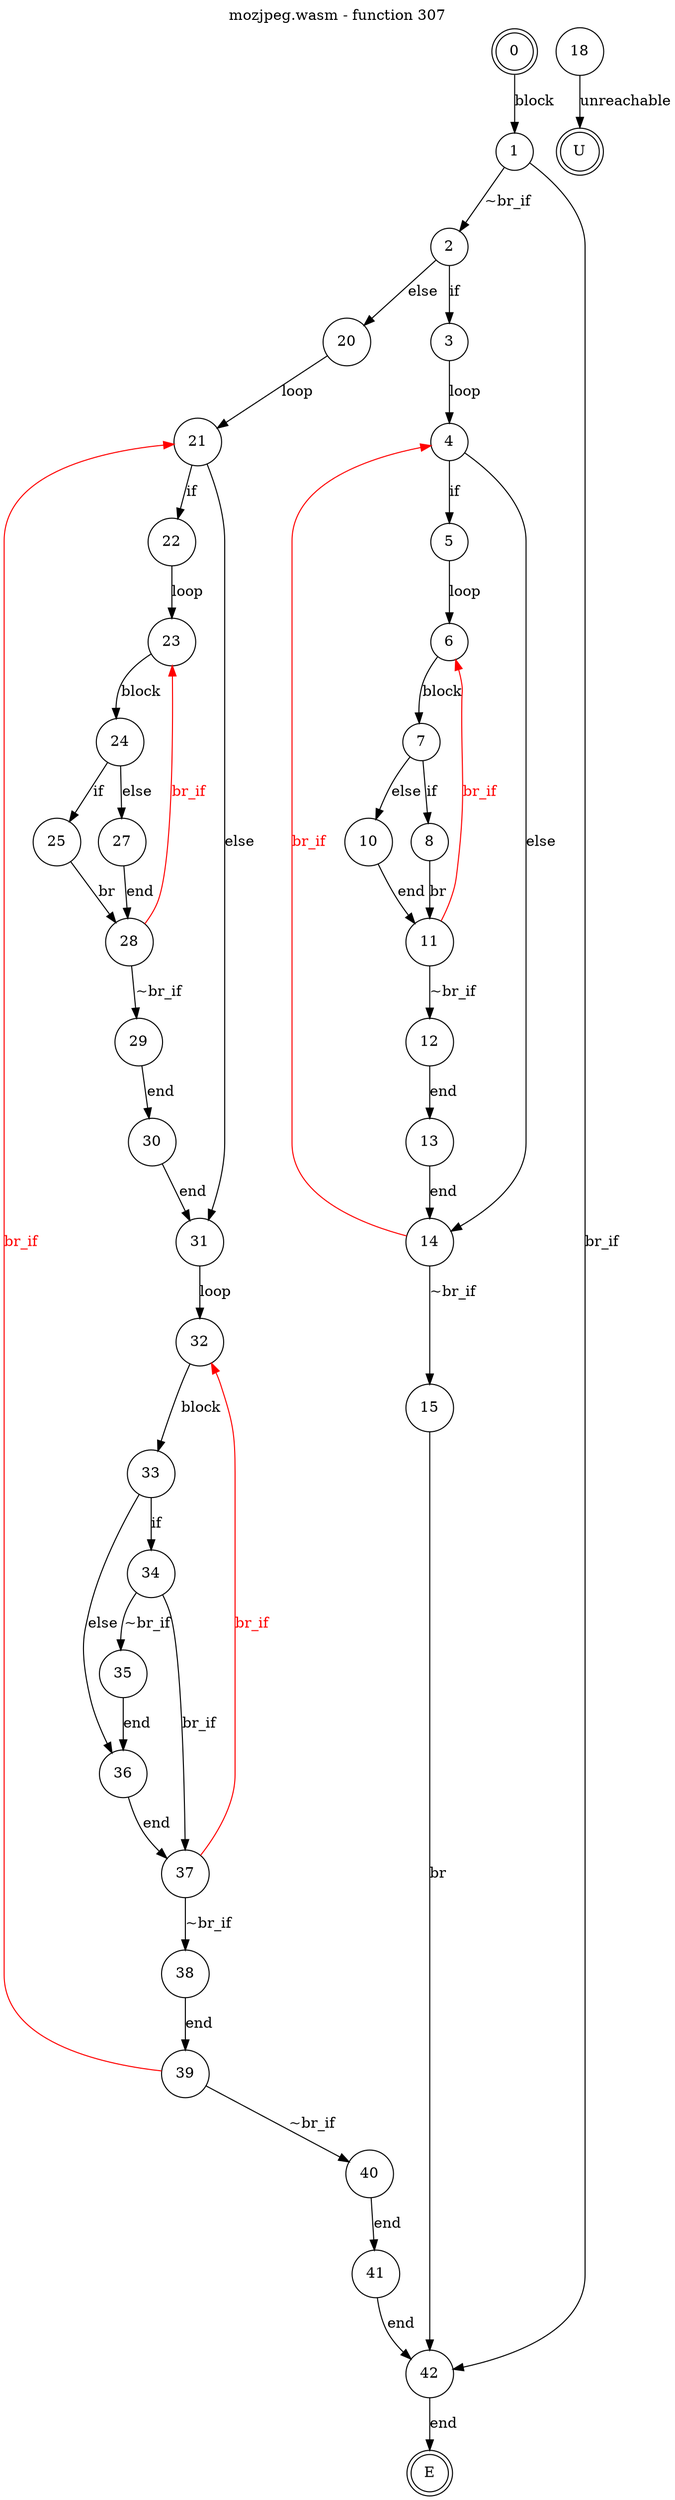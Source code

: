 digraph finite_state_machine {
    label = "mozjpeg.wasm - function 307"
    labelloc =  t
    labelfontsize = 16
    labelfontcolor = black
    labelfontname = "Helvetica"
    node [shape = doublecircle]; 0 E U ;
    node [shape = circle];
    0 -> 1[label="block"];
    1 -> 2[label="~br_if"];
    1 -> 42[label="br_if"];
    2 -> 3[label="if"];
    2 -> 20[label="else"];
    3 -> 4[label="loop"];
    4 -> 5[label="if"];
    4 -> 14[label="else"];
    5 -> 6[label="loop"];
    6 -> 7[label="block"];
    7 -> 8[label="if"];
    7 -> 10[label="else"];
    8 -> 11[label="br"];
    10 -> 11[label="end"];
    11 -> 12[label="~br_if"];
    11 -> 6[color="red" fontcolor="red" label="br_if"];
    12 -> 13[label="end"];
    13 -> 14[label="end"];
    14 -> 15[label="~br_if"];
    14 -> 4[color="red" fontcolor="red" label="br_if"];
    15 -> 42[label="br"];
    18 -> U[label="unreachable"];
    20 -> 21[label="loop"];
    21 -> 22[label="if"];
    21 -> 31[label="else"];
    22 -> 23[label="loop"];
    23 -> 24[label="block"];
    24 -> 25[label="if"];
    24 -> 27[label="else"];
    25 -> 28[label="br"];
    27 -> 28[label="end"];
    28 -> 29[label="~br_if"];
    28 -> 23[color="red" fontcolor="red" label="br_if"];
    29 -> 30[label="end"];
    30 -> 31[label="end"];
    31 -> 32[label="loop"];
    32 -> 33[label="block"];
    33 -> 34[label="if"];
    33 -> 36[label="else"];
    34 -> 35[label="~br_if"];
    34 -> 37[label="br_if"];
    35 -> 36[label="end"];
    36 -> 37[label="end"];
    37 -> 38[label="~br_if"];
    37 -> 32[color="red" fontcolor="red" label="br_if"];
    38 -> 39[label="end"];
    39 -> 40[label="~br_if"];
    39 -> 21[color="red" fontcolor="red" label="br_if"];
    40 -> 41[label="end"];
    41 -> 42[label="end"];
    42 -> E[label="end"];
}
